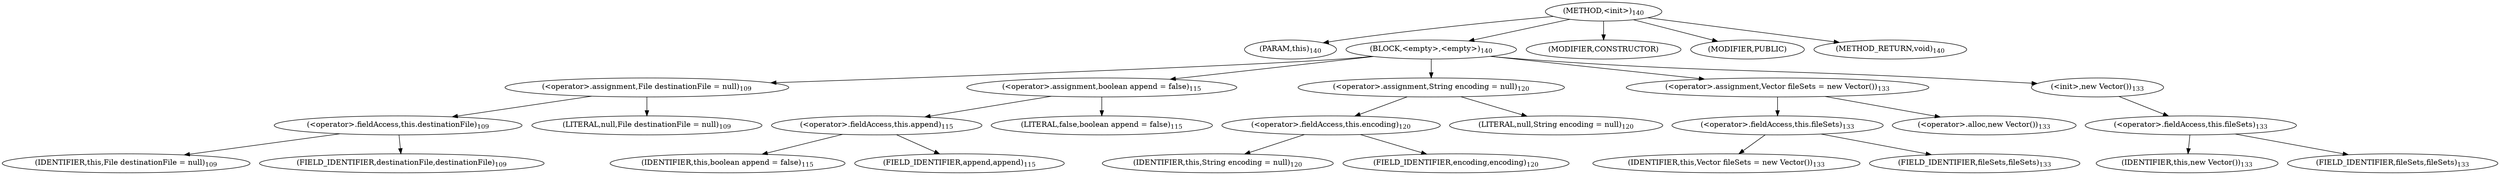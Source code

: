 digraph "&lt;init&gt;" {  
"59" [label = <(METHOD,&lt;init&gt;)<SUB>140</SUB>> ]
"60" [label = <(PARAM,this)<SUB>140</SUB>> ]
"61" [label = <(BLOCK,&lt;empty&gt;,&lt;empty&gt;)<SUB>140</SUB>> ]
"62" [label = <(&lt;operator&gt;.assignment,File destinationFile = null)<SUB>109</SUB>> ]
"63" [label = <(&lt;operator&gt;.fieldAccess,this.destinationFile)<SUB>109</SUB>> ]
"64" [label = <(IDENTIFIER,this,File destinationFile = null)<SUB>109</SUB>> ]
"65" [label = <(FIELD_IDENTIFIER,destinationFile,destinationFile)<SUB>109</SUB>> ]
"66" [label = <(LITERAL,null,File destinationFile = null)<SUB>109</SUB>> ]
"67" [label = <(&lt;operator&gt;.assignment,boolean append = false)<SUB>115</SUB>> ]
"68" [label = <(&lt;operator&gt;.fieldAccess,this.append)<SUB>115</SUB>> ]
"69" [label = <(IDENTIFIER,this,boolean append = false)<SUB>115</SUB>> ]
"70" [label = <(FIELD_IDENTIFIER,append,append)<SUB>115</SUB>> ]
"71" [label = <(LITERAL,false,boolean append = false)<SUB>115</SUB>> ]
"72" [label = <(&lt;operator&gt;.assignment,String encoding = null)<SUB>120</SUB>> ]
"73" [label = <(&lt;operator&gt;.fieldAccess,this.encoding)<SUB>120</SUB>> ]
"74" [label = <(IDENTIFIER,this,String encoding = null)<SUB>120</SUB>> ]
"75" [label = <(FIELD_IDENTIFIER,encoding,encoding)<SUB>120</SUB>> ]
"76" [label = <(LITERAL,null,String encoding = null)<SUB>120</SUB>> ]
"77" [label = <(&lt;operator&gt;.assignment,Vector fileSets = new Vector())<SUB>133</SUB>> ]
"78" [label = <(&lt;operator&gt;.fieldAccess,this.fileSets)<SUB>133</SUB>> ]
"79" [label = <(IDENTIFIER,this,Vector fileSets = new Vector())<SUB>133</SUB>> ]
"80" [label = <(FIELD_IDENTIFIER,fileSets,fileSets)<SUB>133</SUB>> ]
"81" [label = <(&lt;operator&gt;.alloc,new Vector())<SUB>133</SUB>> ]
"82" [label = <(&lt;init&gt;,new Vector())<SUB>133</SUB>> ]
"83" [label = <(&lt;operator&gt;.fieldAccess,this.fileSets)<SUB>133</SUB>> ]
"84" [label = <(IDENTIFIER,this,new Vector())<SUB>133</SUB>> ]
"85" [label = <(FIELD_IDENTIFIER,fileSets,fileSets)<SUB>133</SUB>> ]
"86" [label = <(MODIFIER,CONSTRUCTOR)> ]
"87" [label = <(MODIFIER,PUBLIC)> ]
"88" [label = <(METHOD_RETURN,void)<SUB>140</SUB>> ]
  "59" -> "60" 
  "59" -> "61" 
  "59" -> "86" 
  "59" -> "87" 
  "59" -> "88" 
  "61" -> "62" 
  "61" -> "67" 
  "61" -> "72" 
  "61" -> "77" 
  "61" -> "82" 
  "62" -> "63" 
  "62" -> "66" 
  "63" -> "64" 
  "63" -> "65" 
  "67" -> "68" 
  "67" -> "71" 
  "68" -> "69" 
  "68" -> "70" 
  "72" -> "73" 
  "72" -> "76" 
  "73" -> "74" 
  "73" -> "75" 
  "77" -> "78" 
  "77" -> "81" 
  "78" -> "79" 
  "78" -> "80" 
  "82" -> "83" 
  "83" -> "84" 
  "83" -> "85" 
}
